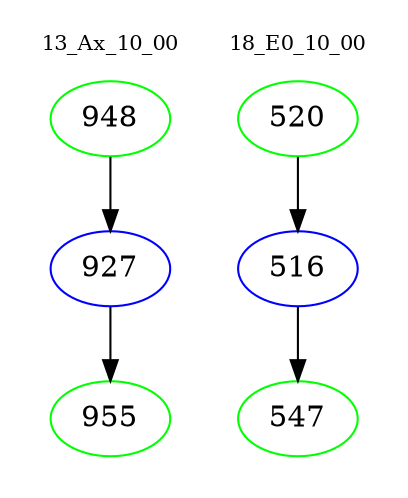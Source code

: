 digraph{
subgraph cluster_0 {
color = white
label = "13_Ax_10_00";
fontsize=10;
T0_948 [label="948", color="green"]
T0_948 -> T0_927 [color="black"]
T0_927 [label="927", color="blue"]
T0_927 -> T0_955 [color="black"]
T0_955 [label="955", color="green"]
}
subgraph cluster_1 {
color = white
label = "18_E0_10_00";
fontsize=10;
T1_520 [label="520", color="green"]
T1_520 -> T1_516 [color="black"]
T1_516 [label="516", color="blue"]
T1_516 -> T1_547 [color="black"]
T1_547 [label="547", color="green"]
}
}

